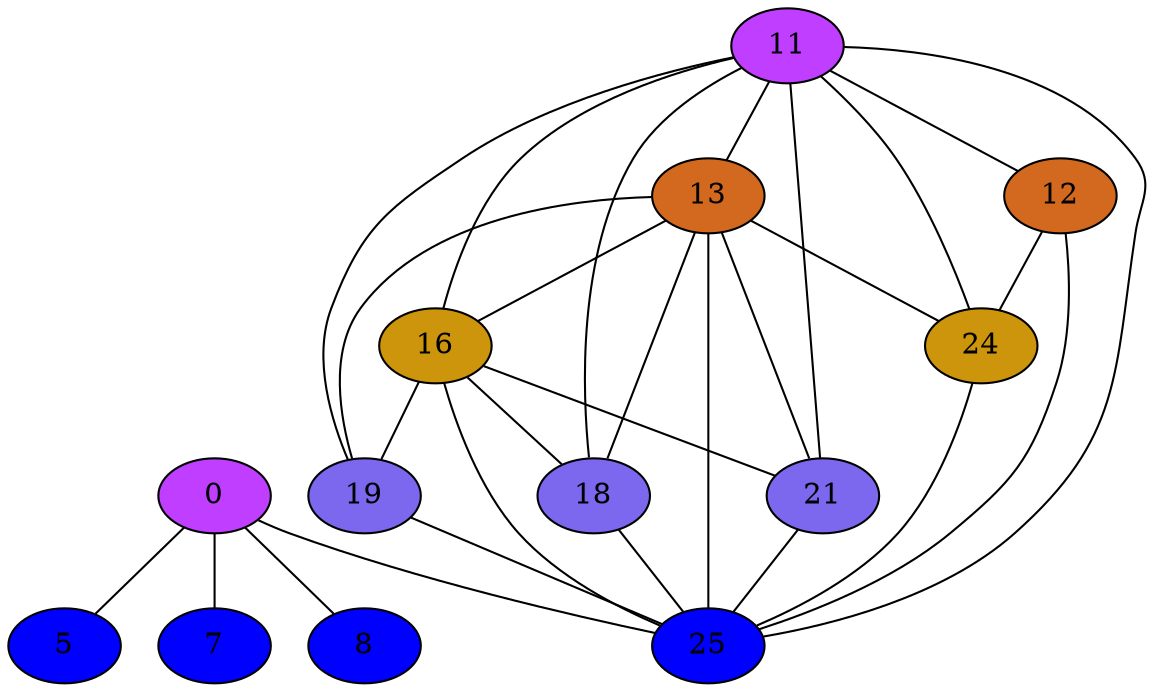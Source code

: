 strict graph {
0[label="0" style=filled fillcolor="darkorchid1"];
0 -- 5
0 -- 7
0 -- 8
0 -- 25
5[label="5" style=filled fillcolor="blue1"];
5 -- 0
7[label="7" style=filled fillcolor="blue1"];
7 -- 0
8[label="8" style=filled fillcolor="blue1"];
8 -- 0
11[label="11" style=filled fillcolor="darkorchid1"];
11 -- 16
11 -- 18
11 -- 19
11 -- 21
11 -- 24
11 -- 25
11 -- 12
11 -- 13
12[label="12" style=filled fillcolor="chocolate"];
12 -- 24
12 -- 25
12 -- 11
13[label="13" style=filled fillcolor="chocolate"];
13 -- 16
13 -- 18
13 -- 19
13 -- 21
13 -- 24
13 -- 25
13 -- 11
16[label="16" style=filled fillcolor="darkgoldenrod3"];
16 -- 18
16 -- 19
16 -- 21
16 -- 25
16 -- 11
16 -- 13
18[label="18" style=filled fillcolor="mediumslateblue"];
18 -- 16
18 -- 25
18 -- 11
18 -- 13
19[label="19" style=filled fillcolor="mediumslateblue"];
19 -- 16
19 -- 25
19 -- 11
19 -- 13
21[label="21" style=filled fillcolor="mediumslateblue"];
21 -- 16
21 -- 25
21 -- 11
21 -- 13
24[label="24" style=filled fillcolor="darkgoldenrod3"];
24 -- 25
24 -- 11
24 -- 12
24 -- 13
25[label="25" style=filled fillcolor="blue1"];
25 -- 16
25 -- 0
25 -- 18
25 -- 19
25 -- 21
25 -- 24
25 -- 11
25 -- 12
25 -- 13
}